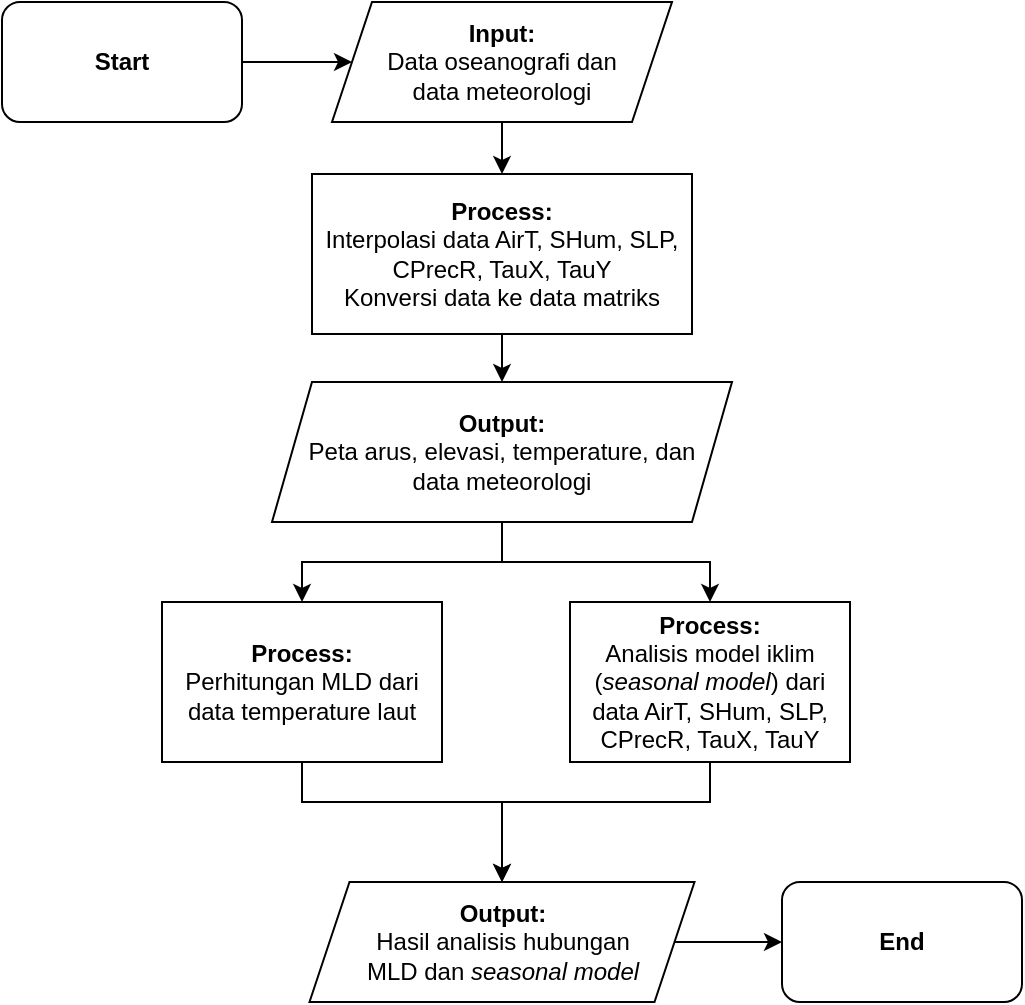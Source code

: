 <mxfile version="20.6.0" type="device"><diagram id="C5RBs43oDa-KdzZeNtuy" name="Page-1"><mxGraphModel dx="695" dy="412" grid="1" gridSize="10" guides="1" tooltips="1" connect="1" arrows="1" fold="1" page="1" pageScale="1" pageWidth="827" pageHeight="1169" math="0" shadow="0"><root><mxCell id="WIyWlLk6GJQsqaUBKTNV-0"/><mxCell id="WIyWlLk6GJQsqaUBKTNV-1" parent="WIyWlLk6GJQsqaUBKTNV-0"/><mxCell id="yz9m5tHMcfQa8jU9GLDd-2" value="" style="edgeStyle=orthogonalEdgeStyle;rounded=0;orthogonalLoop=1;jettySize=auto;html=1;" parent="WIyWlLk6GJQsqaUBKTNV-1" source="yz9m5tHMcfQa8jU9GLDd-0" target="yz9m5tHMcfQa8jU9GLDd-1" edge="1"><mxGeometry relative="1" as="geometry"/></mxCell><mxCell id="yz9m5tHMcfQa8jU9GLDd-0" value="Start" style="rounded=1;whiteSpace=wrap;html=1;fontStyle=1" parent="WIyWlLk6GJQsqaUBKTNV-1" vertex="1"><mxGeometry x="130" y="200" width="120" height="60" as="geometry"/></mxCell><mxCell id="yz9m5tHMcfQa8jU9GLDd-4" value="" style="edgeStyle=orthogonalEdgeStyle;rounded=0;orthogonalLoop=1;jettySize=auto;html=1;" parent="WIyWlLk6GJQsqaUBKTNV-1" source="yz9m5tHMcfQa8jU9GLDd-1" target="yz9m5tHMcfQa8jU9GLDd-3" edge="1"><mxGeometry relative="1" as="geometry"/></mxCell><mxCell id="yz9m5tHMcfQa8jU9GLDd-1" value="&lt;div&gt;&lt;b&gt;Input:&lt;/b&gt;&lt;/div&gt;&lt;div&gt;Data oseanografi dan &lt;br&gt;&lt;/div&gt;&lt;div&gt;data meteorologi&lt;/div&gt;" style="shape=parallelogram;perimeter=parallelogramPerimeter;whiteSpace=wrap;html=1;fixedSize=1;" parent="WIyWlLk6GJQsqaUBKTNV-1" vertex="1"><mxGeometry x="295" y="200" width="170" height="60" as="geometry"/></mxCell><mxCell id="yz9m5tHMcfQa8jU9GLDd-6" value="" style="edgeStyle=orthogonalEdgeStyle;rounded=0;orthogonalLoop=1;jettySize=auto;html=1;" parent="WIyWlLk6GJQsqaUBKTNV-1" source="yz9m5tHMcfQa8jU9GLDd-3" target="yz9m5tHMcfQa8jU9GLDd-5" edge="1"><mxGeometry relative="1" as="geometry"/></mxCell><mxCell id="yz9m5tHMcfQa8jU9GLDd-3" value="&lt;div&gt;&lt;b&gt;Process:&lt;/b&gt;&lt;/div&gt;&lt;div&gt;Interpolasi data AirT, SHum, SLP, CPrecR, TauX, TauY&lt;/div&gt;&lt;div&gt;Konversi data ke data matriks&lt;br&gt;&lt;/div&gt;" style="whiteSpace=wrap;html=1;" parent="WIyWlLk6GJQsqaUBKTNV-1" vertex="1"><mxGeometry x="285" y="286" width="190" height="80" as="geometry"/></mxCell><mxCell id="yz9m5tHMcfQa8jU9GLDd-8" value="" style="edgeStyle=orthogonalEdgeStyle;rounded=0;orthogonalLoop=1;jettySize=auto;html=1;" parent="WIyWlLk6GJQsqaUBKTNV-1" source="yz9m5tHMcfQa8jU9GLDd-5" target="yz9m5tHMcfQa8jU9GLDd-7" edge="1"><mxGeometry relative="1" as="geometry"/></mxCell><mxCell id="yz9m5tHMcfQa8jU9GLDd-9" style="edgeStyle=orthogonalEdgeStyle;rounded=0;orthogonalLoop=1;jettySize=auto;html=1;" parent="WIyWlLk6GJQsqaUBKTNV-1" source="yz9m5tHMcfQa8jU9GLDd-5" target="yz9m5tHMcfQa8jU9GLDd-10" edge="1"><mxGeometry relative="1" as="geometry"><mxPoint x="470" y="490" as="targetPoint"/></mxGeometry></mxCell><mxCell id="yz9m5tHMcfQa8jU9GLDd-5" value="&lt;b&gt;Output:&lt;/b&gt;&lt;br&gt;&lt;div&gt;Peta arus, elevasi, temperature, dan &lt;br&gt;&lt;/div&gt;&lt;div&gt;data meteorologi&lt;/div&gt;" style="shape=parallelogram;perimeter=parallelogramPerimeter;whiteSpace=wrap;html=1;fixedSize=1;" parent="WIyWlLk6GJQsqaUBKTNV-1" vertex="1"><mxGeometry x="265" y="390" width="230" height="70" as="geometry"/></mxCell><mxCell id="yz9m5tHMcfQa8jU9GLDd-11" style="edgeStyle=orthogonalEdgeStyle;rounded=0;orthogonalLoop=1;jettySize=auto;html=1;" parent="WIyWlLk6GJQsqaUBKTNV-1" source="yz9m5tHMcfQa8jU9GLDd-7" target="CJUjpx6Cfi2GCEw2xXfa-0" edge="1"><mxGeometry relative="1" as="geometry"><mxPoint x="380" y="620" as="targetPoint"/><Array as="points"><mxPoint x="280" y="600"/><mxPoint x="380" y="600"/></Array></mxGeometry></mxCell><mxCell id="yz9m5tHMcfQa8jU9GLDd-7" value="&lt;b&gt;Process:&lt;/b&gt;&lt;br&gt;&lt;div&gt;Perhitungan MLD dari data temperature laut&lt;br&gt;&lt;/div&gt;" style="whiteSpace=wrap;html=1;" parent="WIyWlLk6GJQsqaUBKTNV-1" vertex="1"><mxGeometry x="210" y="500" width="140" height="80" as="geometry"/></mxCell><mxCell id="yz9m5tHMcfQa8jU9GLDd-13" style="edgeStyle=orthogonalEdgeStyle;rounded=0;orthogonalLoop=1;jettySize=auto;html=1;entryX=0.5;entryY=0;entryDx=0;entryDy=0;" parent="WIyWlLk6GJQsqaUBKTNV-1" source="yz9m5tHMcfQa8jU9GLDd-10" target="CJUjpx6Cfi2GCEw2xXfa-0" edge="1"><mxGeometry relative="1" as="geometry"><mxPoint x="380" y="620" as="targetPoint"/><Array as="points"><mxPoint x="484" y="600"/><mxPoint x="380" y="600"/></Array></mxGeometry></mxCell><mxCell id="yz9m5tHMcfQa8jU9GLDd-10" value="&lt;b&gt;Process:&lt;/b&gt;&lt;br&gt;&lt;div&gt;Analisis model iklim (&lt;i&gt;seasonal model&lt;/i&gt;) dari data AirT, SHum, SLP, CPrecR, TauX, TauY&lt;br&gt;&lt;/div&gt;" style="rounded=0;whiteSpace=wrap;html=1;" parent="WIyWlLk6GJQsqaUBKTNV-1" vertex="1"><mxGeometry x="414" y="500" width="140" height="80" as="geometry"/></mxCell><mxCell id="CJUjpx6Cfi2GCEw2xXfa-2" value="" style="edgeStyle=orthogonalEdgeStyle;rounded=0;orthogonalLoop=1;jettySize=auto;html=1;" edge="1" parent="WIyWlLk6GJQsqaUBKTNV-1" source="CJUjpx6Cfi2GCEw2xXfa-0" target="CJUjpx6Cfi2GCEw2xXfa-1"><mxGeometry relative="1" as="geometry"/></mxCell><mxCell id="CJUjpx6Cfi2GCEw2xXfa-0" value="&lt;div&gt;&lt;b&gt;Output:&lt;/b&gt;&lt;/div&gt;&lt;div&gt;Hasil analisis hubungan &lt;br&gt;&lt;/div&gt;&lt;div&gt;MLD dan &lt;i&gt;seasonal model&lt;/i&gt;&lt;b&gt;&lt;br&gt;&lt;/b&gt;&lt;/div&gt;" style="shape=parallelogram;perimeter=parallelogramPerimeter;whiteSpace=wrap;html=1;fixedSize=1;" vertex="1" parent="WIyWlLk6GJQsqaUBKTNV-1"><mxGeometry x="283.75" y="640" width="192.5" height="60" as="geometry"/></mxCell><mxCell id="CJUjpx6Cfi2GCEw2xXfa-1" value="&lt;b&gt;End&lt;/b&gt;" style="whiteSpace=wrap;html=1;rounded=1;" vertex="1" parent="WIyWlLk6GJQsqaUBKTNV-1"><mxGeometry x="520" y="640" width="120" height="60" as="geometry"/></mxCell></root></mxGraphModel></diagram></mxfile>